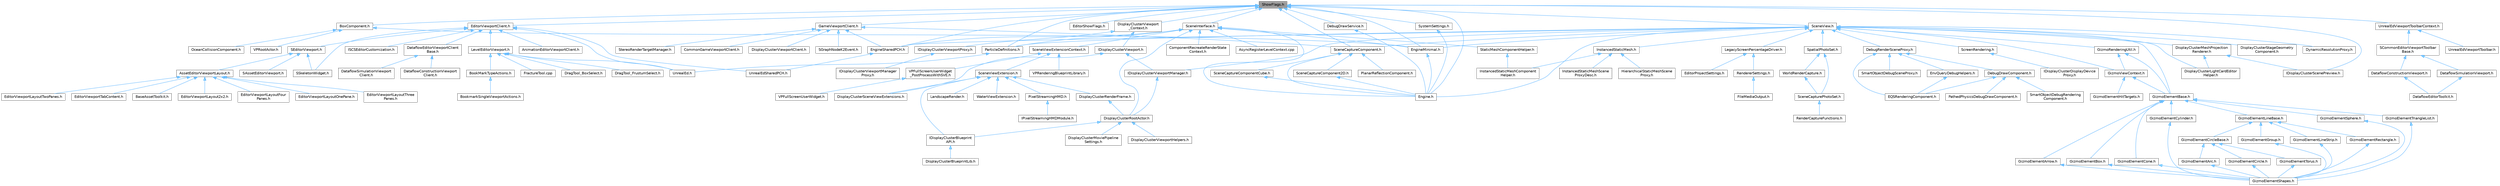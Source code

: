 digraph "ShowFlags.h"
{
 // INTERACTIVE_SVG=YES
 // LATEX_PDF_SIZE
  bgcolor="transparent";
  edge [fontname=Helvetica,fontsize=10,labelfontname=Helvetica,labelfontsize=10];
  node [fontname=Helvetica,fontsize=10,shape=box,height=0.2,width=0.4];
  Node1 [id="Node000001",label="ShowFlags.h",height=0.2,width=0.4,color="gray40", fillcolor="grey60", style="filled", fontcolor="black",tooltip=" "];
  Node1 -> Node2 [id="edge1_Node000001_Node000002",dir="back",color="steelblue1",style="solid",tooltip=" "];
  Node2 [id="Node000002",label="BoxComponent.h",height=0.2,width=0.4,color="grey40", fillcolor="white", style="filled",URL="$d5/de1/BoxComponent_8h.html",tooltip=" "];
  Node2 -> Node3 [id="edge2_Node000002_Node000003",dir="back",color="steelblue1",style="solid",tooltip=" "];
  Node3 [id="Node000003",label="EngineMinimal.h",height=0.2,width=0.4,color="grey40", fillcolor="white", style="filled",URL="$d0/d2c/EngineMinimal_8h.html",tooltip=" "];
  Node3 -> Node4 [id="edge3_Node000003_Node000004",dir="back",color="steelblue1",style="solid",tooltip=" "];
  Node4 [id="Node000004",label="Engine.h",height=0.2,width=0.4,color="grey40", fillcolor="white", style="filled",URL="$d1/d34/Public_2Engine_8h.html",tooltip=" "];
  Node2 -> Node5 [id="edge4_Node000002_Node000005",dir="back",color="steelblue1",style="solid",tooltip=" "];
  Node5 [id="Node000005",label="OceanCollisionComponent.h",height=0.2,width=0.4,color="grey40", fillcolor="white", style="filled",URL="$d9/df8/OceanCollisionComponent_8h.html",tooltip=" "];
  Node2 -> Node6 [id="edge5_Node000002_Node000006",dir="back",color="steelblue1",style="solid",tooltip=" "];
  Node6 [id="Node000006",label="VPRootActor.h",height=0.2,width=0.4,color="grey40", fillcolor="white", style="filled",URL="$dc/d14/VPRootActor_8h.html",tooltip=" "];
  Node1 -> Node7 [id="edge6_Node000001_Node000007",dir="back",color="steelblue1",style="solid",tooltip=" "];
  Node7 [id="Node000007",label="DebugDrawService.h",height=0.2,width=0.4,color="grey40", fillcolor="white", style="filled",URL="$d3/dd2/DebugDrawService_8h.html",tooltip=" "];
  Node7 -> Node4 [id="edge7_Node000007_Node000004",dir="back",color="steelblue1",style="solid",tooltip=" "];
  Node1 -> Node8 [id="edge8_Node000001_Node000008",dir="back",color="steelblue1",style="solid",tooltip=" "];
  Node8 [id="Node000008",label="DisplayClusterViewport\l_Context.h",height=0.2,width=0.4,color="grey40", fillcolor="white", style="filled",URL="$dd/deb/DisplayClusterViewport__Context_8h.html",tooltip=" "];
  Node8 -> Node9 [id="edge9_Node000008_Node000009",dir="back",color="steelblue1",style="solid",tooltip=" "];
  Node9 [id="Node000009",label="IDisplayClusterViewport.h",height=0.2,width=0.4,color="grey40", fillcolor="white", style="filled",URL="$dc/d64/IDisplayClusterViewport_8h.html",tooltip=" "];
  Node9 -> Node10 [id="edge10_Node000009_Node000010",dir="back",color="steelblue1",style="solid",tooltip=" "];
  Node10 [id="Node000010",label="DisplayClusterSceneViewExtensions.h",height=0.2,width=0.4,color="grey40", fillcolor="white", style="filled",URL="$db/dda/DisplayClusterSceneViewExtensions_8h.html",tooltip=" "];
  Node9 -> Node11 [id="edge11_Node000009_Node000011",dir="back",color="steelblue1",style="solid",tooltip=" "];
  Node11 [id="Node000011",label="IDisplayClusterViewportManager.h",height=0.2,width=0.4,color="grey40", fillcolor="white", style="filled",URL="$db/da9/IDisplayClusterViewportManager_8h.html",tooltip=" "];
  Node11 -> Node12 [id="edge12_Node000011_Node000012",dir="back",color="steelblue1",style="solid",tooltip=" "];
  Node12 [id="Node000012",label="DisplayClusterRootActor.h",height=0.2,width=0.4,color="grey40", fillcolor="white", style="filled",URL="$d0/d41/DisplayClusterRootActor_8h.html",tooltip=" "];
  Node12 -> Node13 [id="edge13_Node000012_Node000013",dir="back",color="steelblue1",style="solid",tooltip=" "];
  Node13 [id="Node000013",label="DisplayClusterMoviePipeline\lSettings.h",height=0.2,width=0.4,color="grey40", fillcolor="white", style="filled",URL="$d7/d56/DisplayClusterMoviePipelineSettings_8h.html",tooltip=" "];
  Node12 -> Node14 [id="edge14_Node000012_Node000014",dir="back",color="steelblue1",style="solid",tooltip=" "];
  Node14 [id="Node000014",label="DisplayClusterViewportHelpers.h",height=0.2,width=0.4,color="grey40", fillcolor="white", style="filled",URL="$d6/d8b/DisplayClusterViewportHelpers_8h.html",tooltip=" "];
  Node12 -> Node15 [id="edge15_Node000012_Node000015",dir="back",color="steelblue1",style="solid",tooltip=" "];
  Node15 [id="Node000015",label="IDisplayClusterBlueprint\lAPI.h",height=0.2,width=0.4,color="grey40", fillcolor="white", style="filled",URL="$d6/dd6/IDisplayClusterBlueprintAPI_8h.html",tooltip=" "];
  Node15 -> Node16 [id="edge16_Node000015_Node000016",dir="back",color="steelblue1",style="solid",tooltip=" "];
  Node16 [id="Node000016",label="DisplayClusterBlueprintLib.h",height=0.2,width=0.4,color="grey40", fillcolor="white", style="filled",URL="$d9/d13/DisplayClusterBlueprintLib_8h.html",tooltip=" "];
  Node8 -> Node17 [id="edge17_Node000008_Node000017",dir="back",color="steelblue1",style="solid",tooltip=" "];
  Node17 [id="Node000017",label="IDisplayClusterViewportProxy.h",height=0.2,width=0.4,color="grey40", fillcolor="white", style="filled",URL="$df/dfd/IDisplayClusterViewportProxy_8h.html",tooltip=" "];
  Node17 -> Node18 [id="edge18_Node000017_Node000018",dir="back",color="steelblue1",style="solid",tooltip=" "];
  Node18 [id="Node000018",label="IDisplayClusterViewportManager\lProxy.h",height=0.2,width=0.4,color="grey40", fillcolor="white", style="filled",URL="$d9/d0a/IDisplayClusterViewportManagerProxy_8h.html",tooltip=" "];
  Node1 -> Node19 [id="edge19_Node000001_Node000019",dir="back",color="steelblue1",style="solid",tooltip=" "];
  Node19 [id="Node000019",label="EditorShowFlags.h",height=0.2,width=0.4,color="grey40", fillcolor="white", style="filled",URL="$d2/d28/EditorShowFlags_8h.html",tooltip=" "];
  Node1 -> Node20 [id="edge20_Node000001_Node000020",dir="back",color="steelblue1",style="solid",tooltip=" "];
  Node20 [id="Node000020",label="EditorViewportClient.h",height=0.2,width=0.4,color="grey40", fillcolor="white", style="filled",URL="$d4/d41/EditorViewportClient_8h.html",tooltip=" "];
  Node20 -> Node21 [id="edge21_Node000020_Node000021",dir="back",color="steelblue1",style="solid",tooltip=" "];
  Node21 [id="Node000021",label="AnimationEditorViewportClient.h",height=0.2,width=0.4,color="grey40", fillcolor="white", style="filled",URL="$d1/d45/AnimationEditorViewportClient_8h.html",tooltip=" "];
  Node20 -> Node22 [id="edge22_Node000020_Node000022",dir="back",color="steelblue1",style="solid",tooltip=" "];
  Node22 [id="Node000022",label="DataflowEditorViewportClient\lBase.h",height=0.2,width=0.4,color="grey40", fillcolor="white", style="filled",URL="$d8/ddd/DataflowEditorViewportClientBase_8h.html",tooltip=" "];
  Node22 -> Node23 [id="edge23_Node000022_Node000023",dir="back",color="steelblue1",style="solid",tooltip=" "];
  Node23 [id="Node000023",label="DataflowConstructionViewport\lClient.h",height=0.2,width=0.4,color="grey40", fillcolor="white", style="filled",URL="$d5/da1/DataflowConstructionViewportClient_8h.html",tooltip=" "];
  Node22 -> Node24 [id="edge24_Node000022_Node000024",dir="back",color="steelblue1",style="solid",tooltip=" "];
  Node24 [id="Node000024",label="DataflowSimulationViewport\lClient.h",height=0.2,width=0.4,color="grey40", fillcolor="white", style="filled",URL="$da/d6a/DataflowSimulationViewportClient_8h.html",tooltip=" "];
  Node20 -> Node25 [id="edge25_Node000020_Node000025",dir="back",color="steelblue1",style="solid",tooltip=" "];
  Node25 [id="Node000025",label="ISCSEditorCustomization.h",height=0.2,width=0.4,color="grey40", fillcolor="white", style="filled",URL="$de/d19/ISCSEditorCustomization_8h.html",tooltip=" "];
  Node20 -> Node26 [id="edge26_Node000020_Node000026",dir="back",color="steelblue1",style="solid",tooltip=" "];
  Node26 [id="Node000026",label="LevelEditorViewport.h",height=0.2,width=0.4,color="grey40", fillcolor="white", style="filled",URL="$d4/ddf/LevelEditorViewport_8h.html",tooltip=" "];
  Node26 -> Node27 [id="edge27_Node000026_Node000027",dir="back",color="steelblue1",style="solid",tooltip=" "];
  Node27 [id="Node000027",label="BookMarkTypeActions.h",height=0.2,width=0.4,color="grey40", fillcolor="white", style="filled",URL="$d0/d2f/BookMarkTypeActions_8h.html",tooltip=" "];
  Node27 -> Node28 [id="edge28_Node000027_Node000028",dir="back",color="steelblue1",style="solid",tooltip=" "];
  Node28 [id="Node000028",label="BookmarkSingleViewportActions.h",height=0.2,width=0.4,color="grey40", fillcolor="white", style="filled",URL="$d3/dd5/BookmarkSingleViewportActions_8h.html",tooltip=" "];
  Node26 -> Node29 [id="edge29_Node000026_Node000029",dir="back",color="steelblue1",style="solid",tooltip=" "];
  Node29 [id="Node000029",label="DragTool_BoxSelect.h",height=0.2,width=0.4,color="grey40", fillcolor="white", style="filled",URL="$da/dbf/DragTool__BoxSelect_8h.html",tooltip=" "];
  Node26 -> Node30 [id="edge30_Node000026_Node000030",dir="back",color="steelblue1",style="solid",tooltip=" "];
  Node30 [id="Node000030",label="DragTool_FrustumSelect.h",height=0.2,width=0.4,color="grey40", fillcolor="white", style="filled",URL="$db/de7/DragTool__FrustumSelect_8h.html",tooltip=" "];
  Node26 -> Node31 [id="edge31_Node000026_Node000031",dir="back",color="steelblue1",style="solid",tooltip=" "];
  Node31 [id="Node000031",label="FractureTool.cpp",height=0.2,width=0.4,color="grey40", fillcolor="white", style="filled",URL="$dc/d9a/FractureTool_8cpp.html",tooltip=" "];
  Node26 -> Node32 [id="edge32_Node000026_Node000032",dir="back",color="steelblue1",style="solid",tooltip=" "];
  Node32 [id="Node000032",label="UnrealEd.h",height=0.2,width=0.4,color="grey40", fillcolor="white", style="filled",URL="$d2/d5f/UnrealEd_8h.html",tooltip=" "];
  Node20 -> Node33 [id="edge33_Node000020_Node000033",dir="back",color="steelblue1",style="solid",tooltip=" "];
  Node33 [id="Node000033",label="SEditorViewport.h",height=0.2,width=0.4,color="grey40", fillcolor="white", style="filled",URL="$dd/de0/SEditorViewport_8h.html",tooltip=" "];
  Node33 -> Node34 [id="edge34_Node000033_Node000034",dir="back",color="steelblue1",style="solid",tooltip=" "];
  Node34 [id="Node000034",label="AssetEditorViewportLayout.h",height=0.2,width=0.4,color="grey40", fillcolor="white", style="filled",URL="$df/d46/AssetEditorViewportLayout_8h.html",tooltip=" "];
  Node34 -> Node35 [id="edge35_Node000034_Node000035",dir="back",color="steelblue1",style="solid",tooltip=" "];
  Node35 [id="Node000035",label="BaseAssetToolkit.h",height=0.2,width=0.4,color="grey40", fillcolor="white", style="filled",URL="$d4/d85/BaseAssetToolkit_8h.html",tooltip=" "];
  Node34 -> Node36 [id="edge36_Node000034_Node000036",dir="back",color="steelblue1",style="solid",tooltip=" "];
  Node36 [id="Node000036",label="EditorViewportLayout2x2.h",height=0.2,width=0.4,color="grey40", fillcolor="white", style="filled",URL="$df/dbd/EditorViewportLayout2x2_8h.html",tooltip=" "];
  Node34 -> Node37 [id="edge37_Node000034_Node000037",dir="back",color="steelblue1",style="solid",tooltip=" "];
  Node37 [id="Node000037",label="EditorViewportLayoutFour\lPanes.h",height=0.2,width=0.4,color="grey40", fillcolor="white", style="filled",URL="$d4/d84/EditorViewportLayoutFourPanes_8h.html",tooltip=" "];
  Node34 -> Node38 [id="edge38_Node000034_Node000038",dir="back",color="steelblue1",style="solid",tooltip=" "];
  Node38 [id="Node000038",label="EditorViewportLayoutOnePane.h",height=0.2,width=0.4,color="grey40", fillcolor="white", style="filled",URL="$d2/da6/EditorViewportLayoutOnePane_8h.html",tooltip=" "];
  Node34 -> Node39 [id="edge39_Node000034_Node000039",dir="back",color="steelblue1",style="solid",tooltip=" "];
  Node39 [id="Node000039",label="EditorViewportLayoutThree\lPanes.h",height=0.2,width=0.4,color="grey40", fillcolor="white", style="filled",URL="$d2/d25/EditorViewportLayoutThreePanes_8h.html",tooltip=" "];
  Node34 -> Node40 [id="edge40_Node000034_Node000040",dir="back",color="steelblue1",style="solid",tooltip=" "];
  Node40 [id="Node000040",label="EditorViewportLayoutTwoPanes.h",height=0.2,width=0.4,color="grey40", fillcolor="white", style="filled",URL="$dc/d66/EditorViewportLayoutTwoPanes_8h.html",tooltip=" "];
  Node34 -> Node41 [id="edge41_Node000034_Node000041",dir="back",color="steelblue1",style="solid",tooltip=" "];
  Node41 [id="Node000041",label="EditorViewportTabContent.h",height=0.2,width=0.4,color="grey40", fillcolor="white", style="filled",URL="$d9/da4/EditorViewportTabContent_8h.html",tooltip=" "];
  Node33 -> Node42 [id="edge42_Node000033_Node000042",dir="back",color="steelblue1",style="solid",tooltip=" "];
  Node42 [id="Node000042",label="SAssetEditorViewport.h",height=0.2,width=0.4,color="grey40", fillcolor="white", style="filled",URL="$df/d5a/SAssetEditorViewport_8h.html",tooltip=" "];
  Node33 -> Node43 [id="edge43_Node000033_Node000043",dir="back",color="steelblue1",style="solid",tooltip=" "];
  Node43 [id="Node000043",label="SSkeletonWidget.h",height=0.2,width=0.4,color="grey40", fillcolor="white", style="filled",URL="$dd/da7/SSkeletonWidget_8h.html",tooltip=" "];
  Node20 -> Node43 [id="edge44_Node000020_Node000043",dir="back",color="steelblue1",style="solid",tooltip=" "];
  Node20 -> Node32 [id="edge45_Node000020_Node000032",dir="back",color="steelblue1",style="solid",tooltip=" "];
  Node20 -> Node44 [id="edge46_Node000020_Node000044",dir="back",color="steelblue1",style="solid",tooltip=" "];
  Node44 [id="Node000044",label="UnrealEdSharedPCH.h",height=0.2,width=0.4,color="grey40", fillcolor="white", style="filled",URL="$d1/de6/UnrealEdSharedPCH_8h.html",tooltip=" "];
  Node1 -> Node4 [id="edge47_Node000001_Node000004",dir="back",color="steelblue1",style="solid",tooltip=" "];
  Node1 -> Node3 [id="edge48_Node000001_Node000003",dir="back",color="steelblue1",style="solid",tooltip=" "];
  Node1 -> Node45 [id="edge49_Node000001_Node000045",dir="back",color="steelblue1",style="solid",tooltip=" "];
  Node45 [id="Node000045",label="EngineSharedPCH.h",height=0.2,width=0.4,color="grey40", fillcolor="white", style="filled",URL="$dc/dbb/EngineSharedPCH_8h.html",tooltip=" "];
  Node45 -> Node44 [id="edge50_Node000045_Node000044",dir="back",color="steelblue1",style="solid",tooltip=" "];
  Node1 -> Node46 [id="edge51_Node000001_Node000046",dir="back",color="steelblue1",style="solid",tooltip=" "];
  Node46 [id="Node000046",label="GameViewportClient.h",height=0.2,width=0.4,color="grey40", fillcolor="white", style="filled",URL="$d2/db9/GameViewportClient_8h.html",tooltip=" "];
  Node46 -> Node47 [id="edge52_Node000046_Node000047",dir="back",color="steelblue1",style="solid",tooltip=" "];
  Node47 [id="Node000047",label="CommonGameViewportClient.h",height=0.2,width=0.4,color="grey40", fillcolor="white", style="filled",URL="$da/dfc/CommonGameViewportClient_8h.html",tooltip=" "];
  Node46 -> Node48 [id="edge53_Node000046_Node000048",dir="back",color="steelblue1",style="solid",tooltip=" "];
  Node48 [id="Node000048",label="DisplayClusterViewportClient.h",height=0.2,width=0.4,color="grey40", fillcolor="white", style="filled",URL="$d5/de2/DisplayClusterViewportClient_8h.html",tooltip=" "];
  Node46 -> Node45 [id="edge54_Node000046_Node000045",dir="back",color="steelblue1",style="solid",tooltip=" "];
  Node46 -> Node49 [id="edge55_Node000046_Node000049",dir="back",color="steelblue1",style="solid",tooltip=" "];
  Node49 [id="Node000049",label="SGraphNodeK2Event.h",height=0.2,width=0.4,color="grey40", fillcolor="white", style="filled",URL="$de/d09/SGraphNodeK2Event_8h.html",tooltip=" "];
  Node46 -> Node50 [id="edge56_Node000046_Node000050",dir="back",color="steelblue1",style="solid",tooltip=" "];
  Node50 [id="Node000050",label="SceneCaptureComponent.h",height=0.2,width=0.4,color="grey40", fillcolor="white", style="filled",URL="$d2/d59/SceneCaptureComponent_8h.html",tooltip=" "];
  Node50 -> Node4 [id="edge57_Node000050_Node000004",dir="back",color="steelblue1",style="solid",tooltip=" "];
  Node50 -> Node51 [id="edge58_Node000050_Node000051",dir="back",color="steelblue1",style="solid",tooltip=" "];
  Node51 [id="Node000051",label="PlanarReflectionComponent.h",height=0.2,width=0.4,color="grey40", fillcolor="white", style="filled",URL="$db/d56/PlanarReflectionComponent_8h.html",tooltip=" "];
  Node50 -> Node52 [id="edge59_Node000050_Node000052",dir="back",color="steelblue1",style="solid",tooltip=" "];
  Node52 [id="Node000052",label="SceneCaptureComponent2D.h",height=0.2,width=0.4,color="grey40", fillcolor="white", style="filled",URL="$d1/dc3/SceneCaptureComponent2D_8h.html",tooltip=" "];
  Node52 -> Node4 [id="edge60_Node000052_Node000004",dir="back",color="steelblue1",style="solid",tooltip=" "];
  Node50 -> Node53 [id="edge61_Node000050_Node000053",dir="back",color="steelblue1",style="solid",tooltip=" "];
  Node53 [id="Node000053",label="SceneCaptureComponentCube.h",height=0.2,width=0.4,color="grey40", fillcolor="white", style="filled",URL="$db/d12/SceneCaptureComponentCube_8h.html",tooltip=" "];
  Node53 -> Node4 [id="edge62_Node000053_Node000004",dir="back",color="steelblue1",style="solid",tooltip=" "];
  Node46 -> Node54 [id="edge63_Node000046_Node000054",dir="back",color="steelblue1",style="solid",tooltip=" "];
  Node54 [id="Node000054",label="StereoRenderTargetManager.h",height=0.2,width=0.4,color="grey40", fillcolor="white", style="filled",URL="$d0/d18/StereoRenderTargetManager_8h.html",tooltip=" "];
  Node1 -> Node55 [id="edge64_Node000001_Node000055",dir="back",color="steelblue1",style="solid",tooltip=" "];
  Node55 [id="Node000055",label="IDisplayClusterScenePreview.h",height=0.2,width=0.4,color="grey40", fillcolor="white", style="filled",URL="$dc/dce/IDisplayClusterScenePreview_8h.html",tooltip=" "];
  Node1 -> Node56 [id="edge65_Node000001_Node000056",dir="back",color="steelblue1",style="solid",tooltip=" "];
  Node56 [id="Node000056",label="ParticleDefinitions.h",height=0.2,width=0.4,color="grey40", fillcolor="white", style="filled",URL="$db/dde/ParticleDefinitions_8h.html",tooltip=" "];
  Node56 -> Node32 [id="edge66_Node000056_Node000032",dir="back",color="steelblue1",style="solid",tooltip=" "];
  Node1 -> Node50 [id="edge67_Node000001_Node000050",dir="back",color="steelblue1",style="solid",tooltip=" "];
  Node1 -> Node57 [id="edge68_Node000001_Node000057",dir="back",color="steelblue1",style="solid",tooltip=" "];
  Node57 [id="Node000057",label="SceneInterface.h",height=0.2,width=0.4,color="grey40", fillcolor="white", style="filled",URL="$d1/d9a/SceneInterface_8h.html",tooltip=" "];
  Node57 -> Node58 [id="edge69_Node000057_Node000058",dir="back",color="steelblue1",style="solid",tooltip=" "];
  Node58 [id="Node000058",label="AsyncRegisterLevelContext.cpp",height=0.2,width=0.4,color="grey40", fillcolor="white", style="filled",URL="$da/df8/AsyncRegisterLevelContext_8cpp.html",tooltip=" "];
  Node57 -> Node59 [id="edge70_Node000057_Node000059",dir="back",color="steelblue1",style="solid",tooltip=" "];
  Node59 [id="Node000059",label="ComponentRecreateRenderState\lContext.h",height=0.2,width=0.4,color="grey40", fillcolor="white", style="filled",URL="$de/dd0/ComponentRecreateRenderStateContext_8h.html",tooltip=" "];
  Node57 -> Node12 [id="edge71_Node000057_Node000012",dir="back",color="steelblue1",style="solid",tooltip=" "];
  Node57 -> Node4 [id="edge72_Node000057_Node000004",dir="back",color="steelblue1",style="solid",tooltip=" "];
  Node57 -> Node3 [id="edge73_Node000057_Node000003",dir="back",color="steelblue1",style="solid",tooltip=" "];
  Node57 -> Node45 [id="edge74_Node000057_Node000045",dir="back",color="steelblue1",style="solid",tooltip=" "];
  Node57 -> Node56 [id="edge75_Node000057_Node000056",dir="back",color="steelblue1",style="solid",tooltip=" "];
  Node57 -> Node60 [id="edge76_Node000057_Node000060",dir="back",color="steelblue1",style="solid",tooltip=" "];
  Node60 [id="Node000060",label="SceneViewExtensionContext.h",height=0.2,width=0.4,color="grey40", fillcolor="white", style="filled",URL="$d6/d1c/SceneViewExtensionContext_8h.html",tooltip=" "];
  Node60 -> Node61 [id="edge77_Node000060_Node000061",dir="back",color="steelblue1",style="solid",tooltip=" "];
  Node61 [id="Node000061",label="SceneViewExtension.h",height=0.2,width=0.4,color="grey40", fillcolor="white", style="filled",URL="$d0/d0d/SceneViewExtension_8h.html",tooltip=" "];
  Node61 -> Node62 [id="edge78_Node000061_Node000062",dir="back",color="steelblue1",style="solid",tooltip=" "];
  Node62 [id="Node000062",label="DisplayClusterRenderFrame.h",height=0.2,width=0.4,color="grey40", fillcolor="white", style="filled",URL="$d2/d86/DisplayClusterRenderFrame_8h.html",tooltip=" "];
  Node62 -> Node12 [id="edge79_Node000062_Node000012",dir="back",color="steelblue1",style="solid",tooltip=" "];
  Node61 -> Node10 [id="edge80_Node000061_Node000010",dir="back",color="steelblue1",style="solid",tooltip=" "];
  Node61 -> Node15 [id="edge81_Node000061_Node000015",dir="back",color="steelblue1",style="solid",tooltip=" "];
  Node61 -> Node63 [id="edge82_Node000061_Node000063",dir="back",color="steelblue1",style="solid",tooltip=" "];
  Node63 [id="Node000063",label="LandscapeRender.h",height=0.2,width=0.4,color="grey40", fillcolor="white", style="filled",URL="$df/d67/LandscapeRender_8h.html",tooltip=" "];
  Node61 -> Node64 [id="edge83_Node000061_Node000064",dir="back",color="steelblue1",style="solid",tooltip=" "];
  Node64 [id="Node000064",label="PixelStreamingHMD.h",height=0.2,width=0.4,color="grey40", fillcolor="white", style="filled",URL="$de/dbd/PixelStreamingHMD_8h.html",tooltip=" "];
  Node64 -> Node65 [id="edge84_Node000064_Node000065",dir="back",color="steelblue1",style="solid",tooltip=" "];
  Node65 [id="Node000065",label="IPixelStreamingHMDModule.h",height=0.2,width=0.4,color="grey40", fillcolor="white", style="filled",URL="$de/d25/IPixelStreamingHMDModule_8h.html",tooltip=" "];
  Node61 -> Node66 [id="edge85_Node000061_Node000066",dir="back",color="steelblue1",style="solid",tooltip=" "];
  Node66 [id="Node000066",label="WaterViewExtension.h",height=0.2,width=0.4,color="grey40", fillcolor="white", style="filled",URL="$d0/d46/WaterViewExtension_8h.html",tooltip=" "];
  Node60 -> Node67 [id="edge86_Node000060_Node000067",dir="back",color="steelblue1",style="solid",tooltip=" "];
  Node67 [id="Node000067",label="VPFullScreenUserWidget\l_PostProcessWithSVE.h",height=0.2,width=0.4,color="grey40", fillcolor="white", style="filled",URL="$d3/d04/VPFullScreenUserWidget__PostProcessWithSVE_8h.html",tooltip=" "];
  Node67 -> Node68 [id="edge87_Node000067_Node000068",dir="back",color="steelblue1",style="solid",tooltip=" "];
  Node68 [id="Node000068",label="VPFullScreenUserWidget.h",height=0.2,width=0.4,color="grey40", fillcolor="white", style="filled",URL="$d5/d53/VPFullScreenUserWidget_8h.html",tooltip=" "];
  Node60 -> Node69 [id="edge88_Node000060_Node000069",dir="back",color="steelblue1",style="solid",tooltip=" "];
  Node69 [id="Node000069",label="VPRenderingBlueprintLibrary.h",height=0.2,width=0.4,color="grey40", fillcolor="white", style="filled",URL="$d6/d6f/VPRenderingBlueprintLibrary_8h.html",tooltip=" "];
  Node57 -> Node70 [id="edge89_Node000057_Node000070",dir="back",color="steelblue1",style="solid",tooltip=" "];
  Node70 [id="Node000070",label="StaticMeshComponentHelper.h",height=0.2,width=0.4,color="grey40", fillcolor="white", style="filled",URL="$dc/dc1/StaticMeshComponentHelper_8h.html",tooltip=" "];
  Node70 -> Node71 [id="edge90_Node000070_Node000071",dir="back",color="steelblue1",style="solid",tooltip=" "];
  Node71 [id="Node000071",label="InstancedStaticMeshComponent\lHelper.h",height=0.2,width=0.4,color="grey40", fillcolor="white", style="filled",URL="$dc/dc7/InstancedStaticMeshComponentHelper_8h.html",tooltip=" "];
  Node1 -> Node72 [id="edge91_Node000001_Node000072",dir="back",color="steelblue1",style="solid",tooltip=" "];
  Node72 [id="Node000072",label="SceneView.h",height=0.2,width=0.4,color="grey40", fillcolor="white", style="filled",URL="$d0/d2a/SceneView_8h.html",tooltip=" "];
  Node72 -> Node73 [id="edge92_Node000072_Node000073",dir="back",color="steelblue1",style="solid",tooltip=" "];
  Node73 [id="Node000073",label="DebugRenderSceneProxy.h",height=0.2,width=0.4,color="grey40", fillcolor="white", style="filled",URL="$dc/db2/DebugRenderSceneProxy_8h.html",tooltip=" "];
  Node73 -> Node74 [id="edge93_Node000073_Node000074",dir="back",color="steelblue1",style="solid",tooltip=" "];
  Node74 [id="Node000074",label="DebugDrawComponent.h",height=0.2,width=0.4,color="grey40", fillcolor="white", style="filled",URL="$d9/dae/DebugDrawComponent_8h.html",tooltip=" "];
  Node74 -> Node75 [id="edge94_Node000074_Node000075",dir="back",color="steelblue1",style="solid",tooltip=" "];
  Node75 [id="Node000075",label="EQSRenderingComponent.h",height=0.2,width=0.4,color="grey40", fillcolor="white", style="filled",URL="$df/d63/EQSRenderingComponent_8h.html",tooltip=" "];
  Node74 -> Node76 [id="edge95_Node000074_Node000076",dir="back",color="steelblue1",style="solid",tooltip=" "];
  Node76 [id="Node000076",label="PathedPhysicsDebugDrawComponent.h",height=0.2,width=0.4,color="grey40", fillcolor="white", style="filled",URL="$d9/dd8/PathedPhysicsDebugDrawComponent_8h.html",tooltip=" "];
  Node74 -> Node77 [id="edge96_Node000074_Node000077",dir="back",color="steelblue1",style="solid",tooltip=" "];
  Node77 [id="Node000077",label="SmartObjectDebugRendering\lComponent.h",height=0.2,width=0.4,color="grey40", fillcolor="white", style="filled",URL="$d2/db9/SmartObjectDebugRenderingComponent_8h.html",tooltip=" "];
  Node73 -> Node75 [id="edge97_Node000073_Node000075",dir="back",color="steelblue1",style="solid",tooltip=" "];
  Node73 -> Node78 [id="edge98_Node000073_Node000078",dir="back",color="steelblue1",style="solid",tooltip=" "];
  Node78 [id="Node000078",label="EnvQueryDebugHelpers.h",height=0.2,width=0.4,color="grey40", fillcolor="white", style="filled",URL="$de/dda/EnvQueryDebugHelpers_8h.html",tooltip=" "];
  Node78 -> Node75 [id="edge99_Node000078_Node000075",dir="back",color="steelblue1",style="solid",tooltip=" "];
  Node73 -> Node79 [id="edge100_Node000073_Node000079",dir="back",color="steelblue1",style="solid",tooltip=" "];
  Node79 [id="Node000079",label="SmartObjectDebugSceneProxy.h",height=0.2,width=0.4,color="grey40", fillcolor="white", style="filled",URL="$dd/df5/SmartObjectDebugSceneProxy_8h.html",tooltip=" "];
  Node72 -> Node80 [id="edge101_Node000072_Node000080",dir="back",color="steelblue1",style="solid",tooltip=" "];
  Node80 [id="Node000080",label="DisplayClusterLightCardEditor\lHelper.h",height=0.2,width=0.4,color="grey40", fillcolor="white", style="filled",URL="$d5/d0b/DisplayClusterLightCardEditorHelper_8h.html",tooltip=" "];
  Node72 -> Node81 [id="edge102_Node000072_Node000081",dir="back",color="steelblue1",style="solid",tooltip=" "];
  Node81 [id="Node000081",label="DisplayClusterMeshProjection\lRenderer.h",height=0.2,width=0.4,color="grey40", fillcolor="white", style="filled",URL="$d5/d85/DisplayClusterMeshProjectionRenderer_8h.html",tooltip=" "];
  Node81 -> Node80 [id="edge103_Node000081_Node000080",dir="back",color="steelblue1",style="solid",tooltip=" "];
  Node81 -> Node55 [id="edge104_Node000081_Node000055",dir="back",color="steelblue1",style="solid",tooltip=" "];
  Node72 -> Node82 [id="edge105_Node000072_Node000082",dir="back",color="steelblue1",style="solid",tooltip=" "];
  Node82 [id="Node000082",label="DisplayClusterStageGeometry\lComponent.h",height=0.2,width=0.4,color="grey40", fillcolor="white", style="filled",URL="$d2/df3/DisplayClusterStageGeometryComponent_8h.html",tooltip=" "];
  Node72 -> Node83 [id="edge106_Node000072_Node000083",dir="back",color="steelblue1",style="solid",tooltip=" "];
  Node83 [id="Node000083",label="DynamicResolutionProxy.h",height=0.2,width=0.4,color="grey40", fillcolor="white", style="filled",URL="$de/d4c/DynamicResolutionProxy_8h.html",tooltip=" "];
  Node72 -> Node4 [id="edge107_Node000072_Node000004",dir="back",color="steelblue1",style="solid",tooltip=" "];
  Node72 -> Node3 [id="edge108_Node000072_Node000003",dir="back",color="steelblue1",style="solid",tooltip=" "];
  Node72 -> Node45 [id="edge109_Node000072_Node000045",dir="back",color="steelblue1",style="solid",tooltip=" "];
  Node72 -> Node84 [id="edge110_Node000072_Node000084",dir="back",color="steelblue1",style="solid",tooltip=" "];
  Node84 [id="Node000084",label="GizmoElementBase.h",height=0.2,width=0.4,color="grey40", fillcolor="white", style="filled",URL="$d5/d19/GizmoElementBase_8h.html",tooltip=" "];
  Node84 -> Node85 [id="edge111_Node000084_Node000085",dir="back",color="steelblue1",style="solid",tooltip=" "];
  Node85 [id="Node000085",label="GizmoElementArrow.h",height=0.2,width=0.4,color="grey40", fillcolor="white", style="filled",URL="$df/d5b/GizmoElementArrow_8h.html",tooltip=" "];
  Node85 -> Node86 [id="edge112_Node000085_Node000086",dir="back",color="steelblue1",style="solid",tooltip=" "];
  Node86 [id="Node000086",label="GizmoElementShapes.h",height=0.2,width=0.4,color="grey40", fillcolor="white", style="filled",URL="$d9/d54/GizmoElementShapes_8h.html",tooltip=" "];
  Node84 -> Node87 [id="edge113_Node000084_Node000087",dir="back",color="steelblue1",style="solid",tooltip=" "];
  Node87 [id="Node000087",label="GizmoElementBox.h",height=0.2,width=0.4,color="grey40", fillcolor="white", style="filled",URL="$d6/d7f/GizmoElementBox_8h.html",tooltip=" "];
  Node87 -> Node86 [id="edge114_Node000087_Node000086",dir="back",color="steelblue1",style="solid",tooltip=" "];
  Node84 -> Node88 [id="edge115_Node000084_Node000088",dir="back",color="steelblue1",style="solid",tooltip=" "];
  Node88 [id="Node000088",label="GizmoElementCone.h",height=0.2,width=0.4,color="grey40", fillcolor="white", style="filled",URL="$dc/dca/GizmoElementCone_8h.html",tooltip=" "];
  Node88 -> Node86 [id="edge116_Node000088_Node000086",dir="back",color="steelblue1",style="solid",tooltip=" "];
  Node84 -> Node89 [id="edge117_Node000084_Node000089",dir="back",color="steelblue1",style="solid",tooltip=" "];
  Node89 [id="Node000089",label="GizmoElementCylinder.h",height=0.2,width=0.4,color="grey40", fillcolor="white", style="filled",URL="$da/dff/GizmoElementCylinder_8h.html",tooltip=" "];
  Node89 -> Node86 [id="edge118_Node000089_Node000086",dir="back",color="steelblue1",style="solid",tooltip=" "];
  Node84 -> Node90 [id="edge119_Node000084_Node000090",dir="back",color="steelblue1",style="solid",tooltip=" "];
  Node90 [id="Node000090",label="GizmoElementLineBase.h",height=0.2,width=0.4,color="grey40", fillcolor="white", style="filled",URL="$d4/d1b/GizmoElementLineBase_8h.html",tooltip=" "];
  Node90 -> Node91 [id="edge120_Node000090_Node000091",dir="back",color="steelblue1",style="solid",tooltip=" "];
  Node91 [id="Node000091",label="GizmoElementCircleBase.h",height=0.2,width=0.4,color="grey40", fillcolor="white", style="filled",URL="$d5/d29/GizmoElementCircleBase_8h.html",tooltip=" "];
  Node91 -> Node92 [id="edge121_Node000091_Node000092",dir="back",color="steelblue1",style="solid",tooltip=" "];
  Node92 [id="Node000092",label="GizmoElementArc.h",height=0.2,width=0.4,color="grey40", fillcolor="white", style="filled",URL="$dc/dda/GizmoElementArc_8h.html",tooltip=" "];
  Node92 -> Node86 [id="edge122_Node000092_Node000086",dir="back",color="steelblue1",style="solid",tooltip=" "];
  Node91 -> Node93 [id="edge123_Node000091_Node000093",dir="back",color="steelblue1",style="solid",tooltip=" "];
  Node93 [id="Node000093",label="GizmoElementCircle.h",height=0.2,width=0.4,color="grey40", fillcolor="white", style="filled",URL="$dd/dd8/GizmoElementCircle_8h.html",tooltip=" "];
  Node93 -> Node86 [id="edge124_Node000093_Node000086",dir="back",color="steelblue1",style="solid",tooltip=" "];
  Node91 -> Node94 [id="edge125_Node000091_Node000094",dir="back",color="steelblue1",style="solid",tooltip=" "];
  Node94 [id="Node000094",label="GizmoElementTorus.h",height=0.2,width=0.4,color="grey40", fillcolor="white", style="filled",URL="$df/d72/GizmoElementTorus_8h.html",tooltip=" "];
  Node94 -> Node86 [id="edge126_Node000094_Node000086",dir="back",color="steelblue1",style="solid",tooltip=" "];
  Node90 -> Node95 [id="edge127_Node000090_Node000095",dir="back",color="steelblue1",style="solid",tooltip=" "];
  Node95 [id="Node000095",label="GizmoElementGroup.h",height=0.2,width=0.4,color="grey40", fillcolor="white", style="filled",URL="$df/d24/GizmoElementGroup_8h.html",tooltip=" "];
  Node95 -> Node86 [id="edge128_Node000095_Node000086",dir="back",color="steelblue1",style="solid",tooltip=" "];
  Node90 -> Node96 [id="edge129_Node000090_Node000096",dir="back",color="steelblue1",style="solid",tooltip=" "];
  Node96 [id="Node000096",label="GizmoElementLineStrip.h",height=0.2,width=0.4,color="grey40", fillcolor="white", style="filled",URL="$d8/dca/GizmoElementLineStrip_8h.html",tooltip=" "];
  Node96 -> Node86 [id="edge130_Node000096_Node000086",dir="back",color="steelblue1",style="solid",tooltip=" "];
  Node90 -> Node97 [id="edge131_Node000090_Node000097",dir="back",color="steelblue1",style="solid",tooltip=" "];
  Node97 [id="Node000097",label="GizmoElementRectangle.h",height=0.2,width=0.4,color="grey40", fillcolor="white", style="filled",URL="$de/d3f/GizmoElementRectangle_8h.html",tooltip=" "];
  Node97 -> Node86 [id="edge132_Node000097_Node000086",dir="back",color="steelblue1",style="solid",tooltip=" "];
  Node84 -> Node98 [id="edge133_Node000084_Node000098",dir="back",color="steelblue1",style="solid",tooltip=" "];
  Node98 [id="Node000098",label="GizmoElementSphere.h",height=0.2,width=0.4,color="grey40", fillcolor="white", style="filled",URL="$df/d53/GizmoElementSphere_8h.html",tooltip=" "];
  Node98 -> Node86 [id="edge134_Node000098_Node000086",dir="back",color="steelblue1",style="solid",tooltip=" "];
  Node84 -> Node99 [id="edge135_Node000084_Node000099",dir="back",color="steelblue1",style="solid",tooltip=" "];
  Node99 [id="Node000099",label="GizmoElementTriangleList.h",height=0.2,width=0.4,color="grey40", fillcolor="white", style="filled",URL="$dc/dc3/GizmoElementTriangleList_8h.html",tooltip=" "];
  Node99 -> Node86 [id="edge136_Node000099_Node000086",dir="back",color="steelblue1",style="solid",tooltip=" "];
  Node72 -> Node100 [id="edge137_Node000072_Node000100",dir="back",color="steelblue1",style="solid",tooltip=" "];
  Node100 [id="Node000100",label="GizmoRenderingUtil.h",height=0.2,width=0.4,color="grey40", fillcolor="white", style="filled",URL="$d0/d40/GizmoRenderingUtil_8h.html",tooltip=" "];
  Node100 -> Node84 [id="edge138_Node000100_Node000084",dir="back",color="steelblue1",style="solid",tooltip=" "];
  Node100 -> Node101 [id="edge139_Node000100_Node000101",dir="back",color="steelblue1",style="solid",tooltip=" "];
  Node101 [id="Node000101",label="GizmoViewContext.h",height=0.2,width=0.4,color="grey40", fillcolor="white", style="filled",URL="$dd/d1a/GizmoViewContext_8h.html",tooltip=" "];
  Node101 -> Node84 [id="edge140_Node000101_Node000084",dir="back",color="steelblue1",style="solid",tooltip=" "];
  Node101 -> Node102 [id="edge141_Node000101_Node000102",dir="back",color="steelblue1",style="solid",tooltip=" "];
  Node102 [id="Node000102",label="GizmoElementHitTargets.h",height=0.2,width=0.4,color="grey40", fillcolor="white", style="filled",URL="$da/d23/GizmoElementHitTargets_8h.html",tooltip=" "];
  Node72 -> Node101 [id="edge142_Node000072_Node000101",dir="back",color="steelblue1",style="solid",tooltip=" "];
  Node72 -> Node11 [id="edge143_Node000072_Node000011",dir="back",color="steelblue1",style="solid",tooltip=" "];
  Node72 -> Node103 [id="edge144_Node000072_Node000103",dir="back",color="steelblue1",style="solid",tooltip=" "];
  Node103 [id="Node000103",label="InstancedStaticMesh.h",height=0.2,width=0.4,color="grey40", fillcolor="white", style="filled",URL="$dd/d89/InstancedStaticMesh_8h.html",tooltip=" "];
  Node103 -> Node104 [id="edge145_Node000103_Node000104",dir="back",color="steelblue1",style="solid",tooltip=" "];
  Node104 [id="Node000104",label="HierarchicalStaticMeshScene\lProxy.h",height=0.2,width=0.4,color="grey40", fillcolor="white", style="filled",URL="$d3/d4d/HierarchicalStaticMeshSceneProxy_8h.html",tooltip=" "];
  Node103 -> Node71 [id="edge146_Node000103_Node000071",dir="back",color="steelblue1",style="solid",tooltip=" "];
  Node103 -> Node105 [id="edge147_Node000103_Node000105",dir="back",color="steelblue1",style="solid",tooltip=" "];
  Node105 [id="Node000105",label="InstancedStaticMeshScene\lProxyDesc.h",height=0.2,width=0.4,color="grey40", fillcolor="white", style="filled",URL="$db/dcf/InstancedStaticMeshSceneProxyDesc_8h.html",tooltip=" "];
  Node72 -> Node106 [id="edge148_Node000072_Node000106",dir="back",color="steelblue1",style="solid",tooltip=" "];
  Node106 [id="Node000106",label="LegacyScreenPercentageDriver.h",height=0.2,width=0.4,color="grey40", fillcolor="white", style="filled",URL="$d7/db3/LegacyScreenPercentageDriver_8h.html",tooltip=" "];
  Node106 -> Node107 [id="edge149_Node000106_Node000107",dir="back",color="steelblue1",style="solid",tooltip=" "];
  Node107 [id="Node000107",label="EditorProjectSettings.h",height=0.2,width=0.4,color="grey40", fillcolor="white", style="filled",URL="$d5/d1a/EditorProjectSettings_8h.html",tooltip=" "];
  Node106 -> Node108 [id="edge150_Node000106_Node000108",dir="back",color="steelblue1",style="solid",tooltip=" "];
  Node108 [id="Node000108",label="RendererSettings.h",height=0.2,width=0.4,color="grey40", fillcolor="white", style="filled",URL="$d4/db4/RendererSettings_8h.html",tooltip=" "];
  Node108 -> Node109 [id="edge151_Node000108_Node000109",dir="back",color="steelblue1",style="solid",tooltip=" "];
  Node109 [id="Node000109",label="FileMediaOutput.h",height=0.2,width=0.4,color="grey40", fillcolor="white", style="filled",URL="$d8/dfb/FileMediaOutput_8h.html",tooltip=" "];
  Node72 -> Node56 [id="edge152_Node000072_Node000056",dir="back",color="steelblue1",style="solid",tooltip=" "];
  Node72 -> Node50 [id="edge153_Node000072_Node000050",dir="back",color="steelblue1",style="solid",tooltip=" "];
  Node72 -> Node110 [id="edge154_Node000072_Node000110",dir="back",color="steelblue1",style="solid",tooltip=" "];
  Node110 [id="Node000110",label="ScreenRendering.h",height=0.2,width=0.4,color="grey40", fillcolor="white", style="filled",URL="$d8/d7a/ScreenRendering_8h.html",tooltip=" "];
  Node110 -> Node111 [id="edge155_Node000110_Node000111",dir="back",color="steelblue1",style="solid",tooltip=" "];
  Node111 [id="Node000111",label="IDisplayClusterDisplayDevice\lProxy.h",height=0.2,width=0.4,color="grey40", fillcolor="white", style="filled",URL="$dd/d48/IDisplayClusterDisplayDeviceProxy_8h.html",tooltip=" "];
  Node72 -> Node112 [id="edge156_Node000072_Node000112",dir="back",color="steelblue1",style="solid",tooltip=" "];
  Node112 [id="Node000112",label="SpatialPhotoSet.h",height=0.2,width=0.4,color="grey40", fillcolor="white", style="filled",URL="$d4/de6/SpatialPhotoSet_8h.html",tooltip=" "];
  Node112 -> Node113 [id="edge157_Node000112_Node000113",dir="back",color="steelblue1",style="solid",tooltip=" "];
  Node113 [id="Node000113",label="SceneCapturePhotoSet.h",height=0.2,width=0.4,color="grey40", fillcolor="white", style="filled",URL="$da/d6b/SceneCapturePhotoSet_8h.html",tooltip=" "];
  Node113 -> Node114 [id="edge158_Node000113_Node000114",dir="back",color="steelblue1",style="solid",tooltip=" "];
  Node114 [id="Node000114",label="RenderCaptureFunctions.h",height=0.2,width=0.4,color="grey40", fillcolor="white", style="filled",URL="$d3/dc6/RenderCaptureFunctions_8h.html",tooltip=" "];
  Node112 -> Node115 [id="edge159_Node000112_Node000115",dir="back",color="steelblue1",style="solid",tooltip=" "];
  Node115 [id="Node000115",label="WorldRenderCapture.h",height=0.2,width=0.4,color="grey40", fillcolor="white", style="filled",URL="$d2/db2/WorldRenderCapture_8h.html",tooltip=" "];
  Node115 -> Node113 [id="edge160_Node000115_Node000113",dir="back",color="steelblue1",style="solid",tooltip=" "];
  Node1 -> Node116 [id="edge161_Node000001_Node000116",dir="back",color="steelblue1",style="solid",tooltip=" "];
  Node116 [id="Node000116",label="SystemSettings.h",height=0.2,width=0.4,color="grey40", fillcolor="white", style="filled",URL="$dd/dde/SystemSettings_8h.html",tooltip=" "];
  Node116 -> Node4 [id="edge162_Node000116_Node000004",dir="back",color="steelblue1",style="solid",tooltip=" "];
  Node1 -> Node117 [id="edge163_Node000001_Node000117",dir="back",color="steelblue1",style="solid",tooltip=" "];
  Node117 [id="Node000117",label="UnrealEdViewportToolbarContext.h",height=0.2,width=0.4,color="grey40", fillcolor="white", style="filled",URL="$d0/d9d/UnrealEdViewportToolbarContext_8h.html",tooltip=" "];
  Node117 -> Node118 [id="edge164_Node000117_Node000118",dir="back",color="steelblue1",style="solid",tooltip=" "];
  Node118 [id="Node000118",label="SCommonEditorViewportToolbar\lBase.h",height=0.2,width=0.4,color="grey40", fillcolor="white", style="filled",URL="$d0/d79/SCommonEditorViewportToolbarBase_8h.html",tooltip=" "];
  Node118 -> Node119 [id="edge165_Node000118_Node000119",dir="back",color="steelblue1",style="solid",tooltip=" "];
  Node119 [id="Node000119",label="DataflowConstructionViewport.h",height=0.2,width=0.4,color="grey40", fillcolor="white", style="filled",URL="$de/d97/DataflowConstructionViewport_8h.html",tooltip=" "];
  Node119 -> Node120 [id="edge166_Node000119_Node000120",dir="back",color="steelblue1",style="solid",tooltip=" "];
  Node120 [id="Node000120",label="DataflowEditorToolkit.h",height=0.2,width=0.4,color="grey40", fillcolor="white", style="filled",URL="$d8/d80/DataflowEditorToolkit_8h.html",tooltip=" "];
  Node118 -> Node121 [id="edge167_Node000118_Node000121",dir="back",color="steelblue1",style="solid",tooltip=" "];
  Node121 [id="Node000121",label="DataflowSimulationViewport.h",height=0.2,width=0.4,color="grey40", fillcolor="white", style="filled",URL="$d5/d71/DataflowSimulationViewport_8h.html",tooltip=" "];
  Node121 -> Node120 [id="edge168_Node000121_Node000120",dir="back",color="steelblue1",style="solid",tooltip=" "];
  Node117 -> Node122 [id="edge169_Node000117_Node000122",dir="back",color="steelblue1",style="solid",tooltip=" "];
  Node122 [id="Node000122",label="UnrealEdViewportToolbar.h",height=0.2,width=0.4,color="grey40", fillcolor="white", style="filled",URL="$d2/d18/UnrealEdViewportToolbar_8h.html",tooltip=" "];
}
